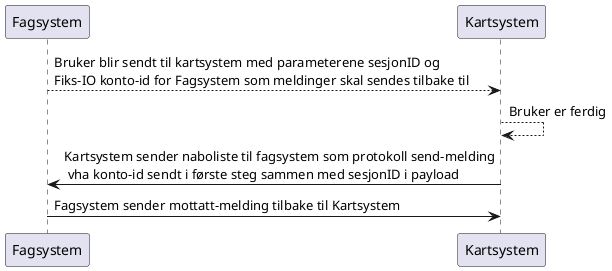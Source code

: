@startuml

participant Fagsystem as Fagsystem
participant Kartsystem as Kartsystem

Fagsystem --> Kartsystem : Bruker blir sendt til kartsystem med parameterene sesjonID og \nFiks-IO konto-id for Fagsystem som meldinger skal sendes tilbake til
Kartsystem --> Kartsystem : Bruker er ferdig 
Fagsystem <- Kartsystem : Kartsystem sender naboliste til fagsystem som protokoll send-melding\n vha konto-id sendt i første steg sammen med sesjonID i payload
Kartsystem <- Fagsystem : Fagsystem sender mottatt-melding tilbake til Kartsystem

@enduml